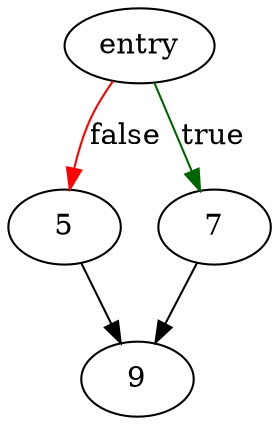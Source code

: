 digraph "chmod_or_fchmod" {
	// Node definitions.
	3 [label=entry];
	5;
	7;
	9;

	// Edge definitions.
	3 -> 5 [
		color=red
		label=false
	];
	3 -> 7 [
		color=darkgreen
		label=true
	];
	5 -> 9;
	7 -> 9;
}